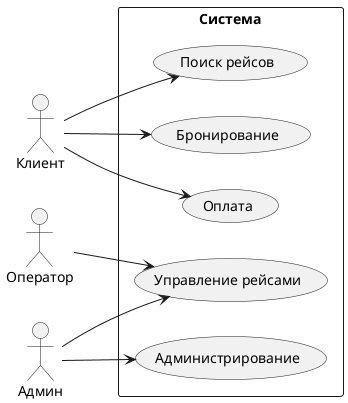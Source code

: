 @startuml
left to right direction

actor "Клиент" as Customer
actor "Оператор" as Operator
actor "Админ" as Admin

rectangle "Система" {
  usecase "Поиск рейсов" as UC1
  usecase "Бронирование" as UC2
  usecase "Оплата" as UC3
  usecase "Управление рейсами" as UC4
  usecase "Администрирование" as UC5
}

Customer --> UC1
Customer --> UC2
Customer --> UC3
Operator --> UC4
Admin --> UC5
Admin --> UC4
@enduml